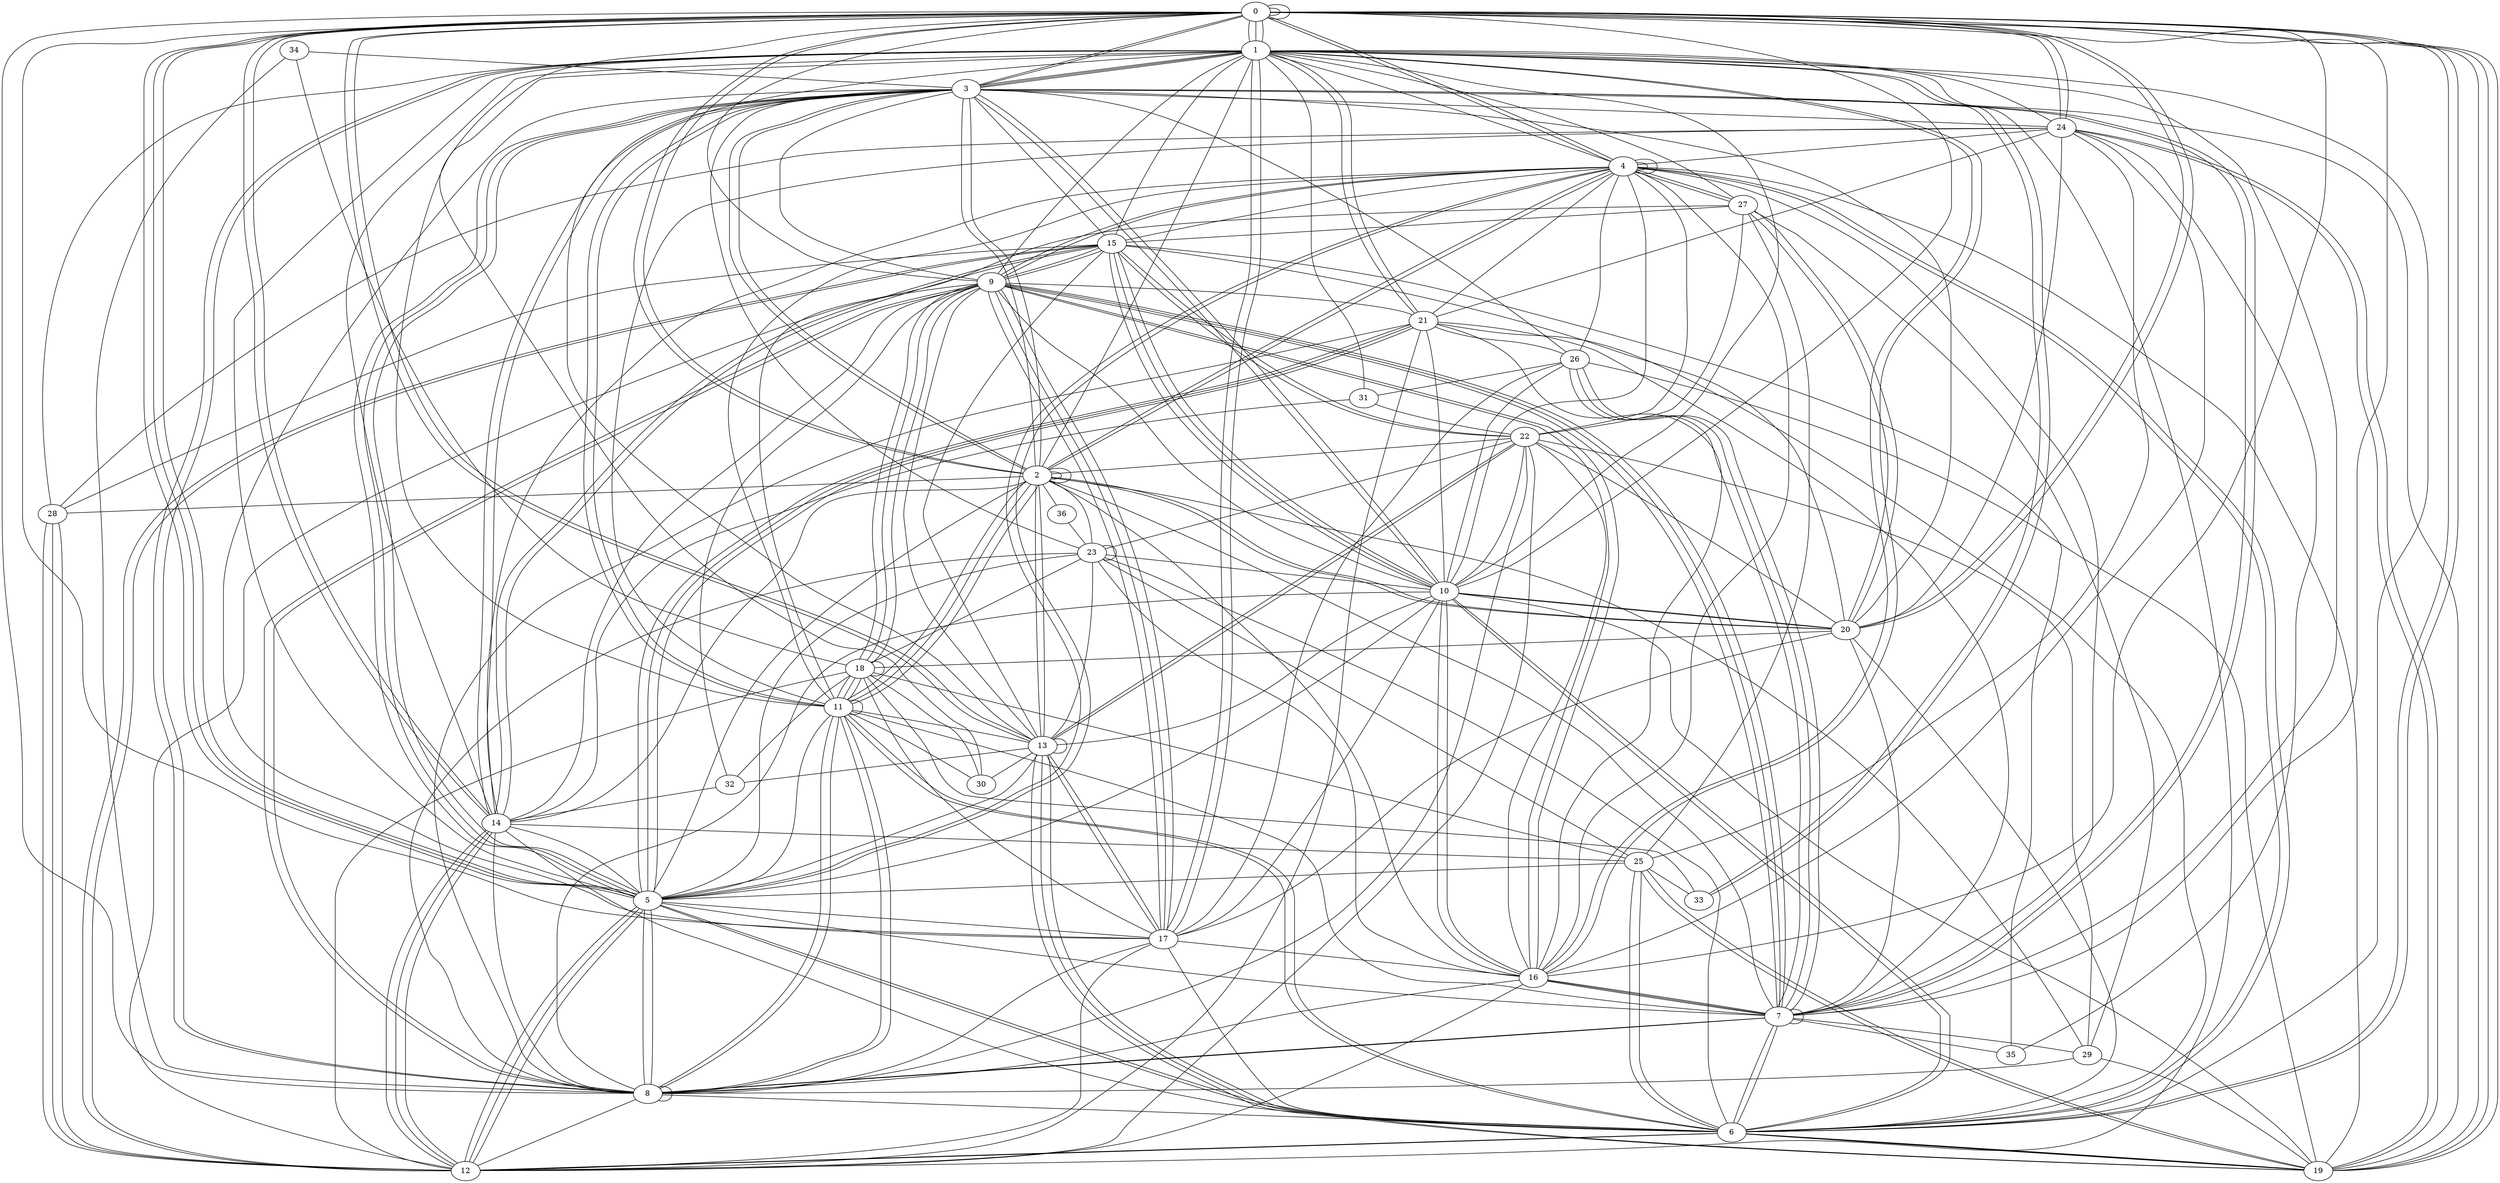 graph G {
0;
1;
2;
3;
4;
5;
6;
7;
8;
9;
10;
11;
12;
13;
14;
15;
16;
17;
18;
19;
20;
21;
22;
23;
24;
25;
26;
27;
28;
29;
30;
31;
32;
33;
34;
35;
36;
2--3 ;
5--3 ;
6--12 ;
20--18 ;
4--1 ;
9--17 ;
9--4 ;
13--15 ;
21--16 ;
17--9 ;
5--4 ;
11--2 ;
25--33 ;
6--12 ;
8--1 ;
12--18 ;
27--29 ;
0--20 ;
10--0 ;
5--21 ;
0--24 ;
16--22 ;
6--13 ;
2--2 ;
5--0 ;
22--23 ;
25--6 ;
6--1 ;
0--2 ;
21--5 ;
24--20 ;
7--20 ;
20--2 ;
26--10 ;
4--14 ;
7--7 ;
3--9 ;
12--8 ;
17--20 ;
12--22 ;
34--18 ;
24--25 ;
17--26 ;
13--13 ;
23--10 ;
1--8 ;
4--6 ;
16--9 ;
23--23 ;
1--5 ;
15--10 ;
29--8 ;
16--7 ;
9--7 ;
8--23 ;
27--20 ;
7--9 ;
36--23 ;
1--13 ;
2--14 ;
22--20 ;
7--11 ;
15--22 ;
20--15 ;
10--3 ;
0--19 ;
4--0 ;
33--1 ;
17--12 ;
19--0 ;
4--16 ;
27--22 ;
12--5 ;
14--31 ;
3--14 ;
19--6 ;
11--13 ;
2--5 ;
18--11 ;
19--3 ;
30--11 ;
13--10 ;
26--7 ;
21--24 ;
16--1 ;
5--0 ;
34--8 ;
7--29 ;
25--6 ;
5--4 ;
9--7 ;
9--17 ;
11--5 ;
1--24 ;
7--26 ;
4--26 ;
0--14 ;
4--22 ;
9--13 ;
17--13 ;
5--10 ;
20--3 ;
7--5 ;
21--8 ;
14--25 ;
7--1 ;
0--3 ;
5--0 ;
17--16 ;
10--19 ;
5--14 ;
4--11 ;
12--14 ;
21--6 ;
19--5 ;
8--11 ;
4--27 ;
4--6 ;
5--3 ;
7--0 ;
18--25 ;
8--7 ;
31--22 ;
18--30 ;
27--20 ;
8--8 ;
5--17 ;
25--19 ;
3--11 ;
7--8 ;
5--23 ;
24--0 ;
6--13 ;
5--13 ;
26--3 ;
12--5 ;
1--21 ;
3--10 ;
14--8 ;
4--27 ;
24--35 ;
7--4 ;
11--27 ;
8--17 ;
17--13 ;
15--14 ;
15--22 ;
9--21 ;
0--30 ;
11--8 ;
1--9 ;
1--12 ;
8--5 ;
4--4 ;
7--3 ;
31--1 ;
22--2 ;
16--10 ;
24--4 ;
13--2 ;
26--7 ;
25--23 ;
13--32 ;
28--24 ;
1--17 ;
16--0 ;
16--24 ;
10--22 ;
10--8 ;
21--26 ;
11--8 ;
14--3 ;
28--15 ;
12--16 ;
14--6 ;
18--11 ;
2--4 ;
14--15 ;
7--2 ;
14--9 ;
6--7 ;
2--20 ;
19--26 ;
21--4 ;
6--23 ;
19--0 ;
4--15 ;
10--20 ;
0--0 ;
3--24 ;
14--0 ;
4--0 ;
11--6 ;
16--7 ;
2--2 ;
9--4 ;
2--28 ;
16--7 ;
18--11 ;
28--12 ;
21--12 ;
34--3 ;
28--12 ;
27--15 ;
3--1 ;
12--9 ;
7--21 ;
1--3 ;
3--2 ;
24--19 ;
23--2 ;
11--1 ;
1--0 ;
15--9 ;
19--29 ;
12--15 ;
11--24 ;
2--13 ;
23--3 ;
7--6 ;
12--6 ;
11--11 ;
26--31 ;
19--24 ;
5--12 ;
22--13 ;
9--0 ;
3--2 ;
6--0 ;
8--9 ;
6--11 ;
15--3 ;
1--3 ;
17--0 ;
18--9 ;
18--33 ;
20--10 ;
25--19 ;
0--1 ;
13--0 ;
6--10 ;
12--14 ;
5--8 ;
9--16 ;
5--21 ;
0--8 ;
13--23 ;
32--9 ;
4--2 ;
10--15 ;
8--9 ;
10--16 ;
18--18 ;
1--33 ;
19--5 ;
22--8 ;
13--30 ;
10--17 ;
6--0 ;
17--6 ;
32--14 ;
10--1 ;
18--17 ;
10--4 ;
13--22 ;
9--18 ;
8--16 ;
14--12 ;
20--6 ;
2--36 ;
21--1 ;
8--6 ;
25--27 ;
3--11 ;
29--22 ;
20--0 ;
0--1 ;
7--35 ;
18--32 ;
25--5 ;
0--13 ;
6--19 ;
13--6 ;
10--15 ;
3--5 ;
2--1 ;
1--15 ;
18--23 ;
7--3 ;
1--14 ;
11--8 ;
10--21 ;
28--12 ;
1--28 ;
9--10 ;
0--0 ;
1--27 ;
18--9 ;
4--19 ;
4--4 ;
12--15 ;
16--23 ;
6--19 ;
9--15 ;
3--2 ;
0--2 ;
11--2 ;
3--0 ;
29--2 ;
17--1 ;
16--1 ;
2--11 ;
10--6 ;
17--3 ;
16--2 ;
15--35 ;
}
